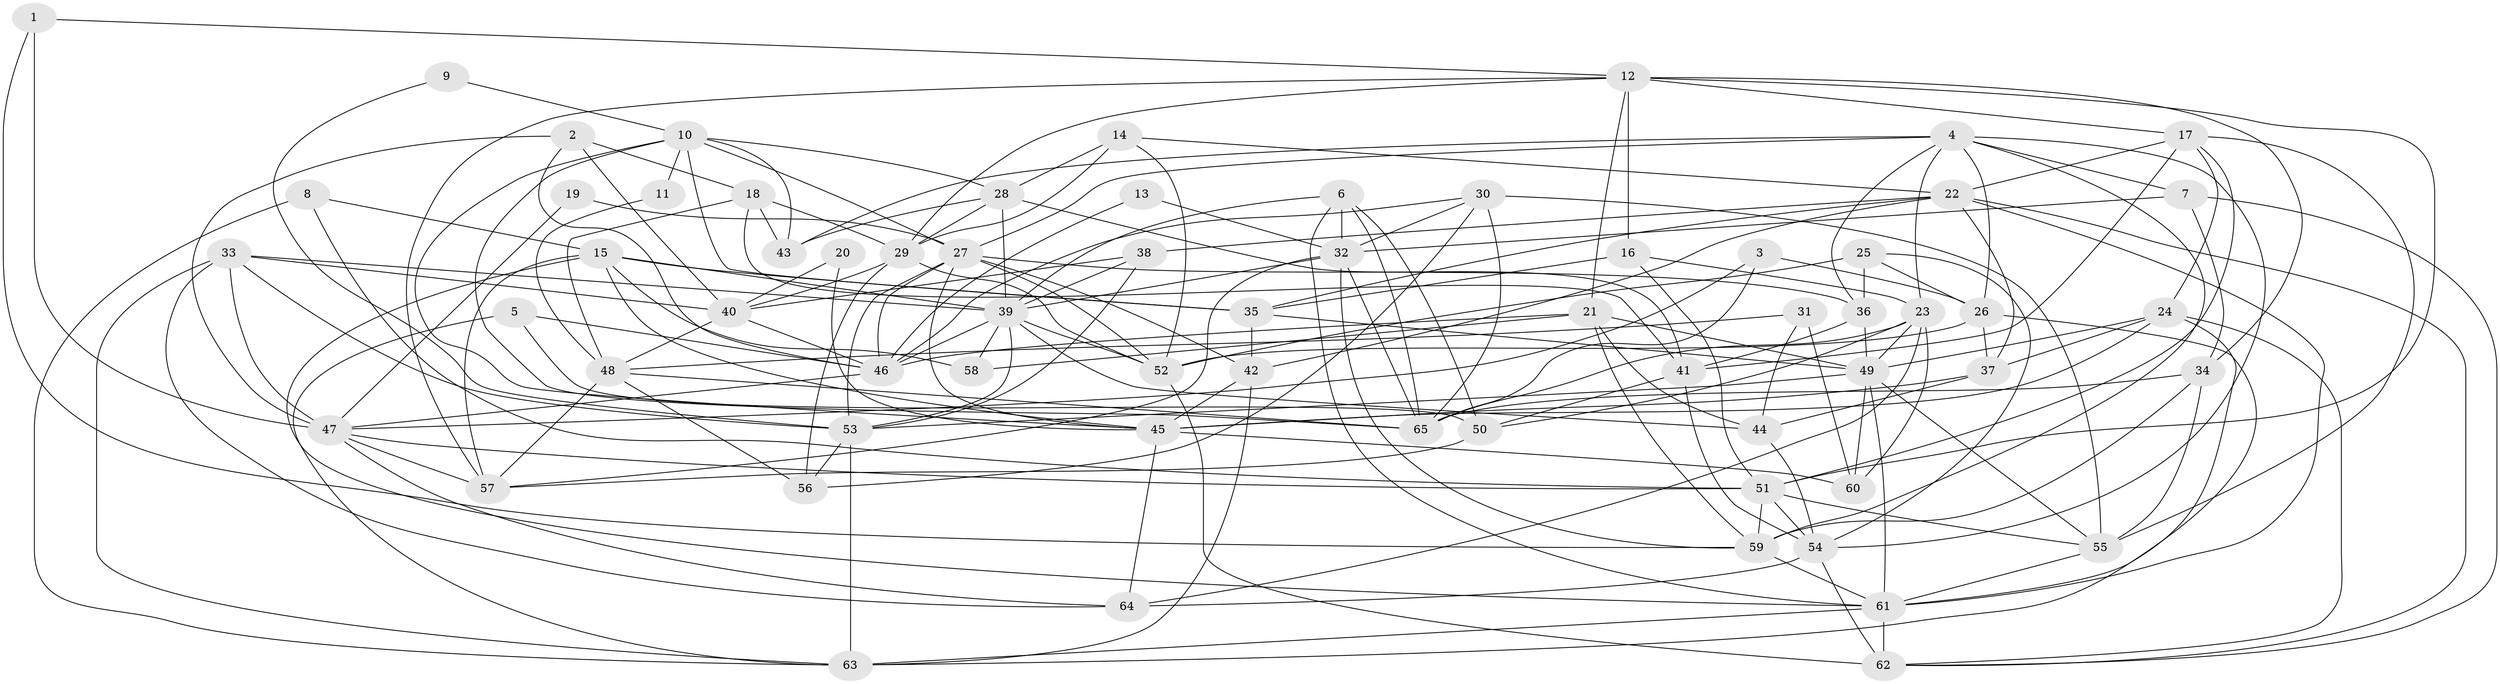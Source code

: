 // original degree distribution, {6: 0.06923076923076923, 5: 0.13076923076923078, 3: 0.23846153846153847, 4: 0.3153846153846154, 2: 0.16153846153846155, 7: 0.05384615384615385, 8: 0.023076923076923078, 9: 0.007692307692307693}
// Generated by graph-tools (version 1.1) at 2025/50/03/09/25 03:50:05]
// undirected, 65 vertices, 186 edges
graph export_dot {
graph [start="1"]
  node [color=gray90,style=filled];
  1;
  2;
  3;
  4;
  5;
  6;
  7;
  8;
  9;
  10;
  11;
  12;
  13;
  14;
  15;
  16;
  17;
  18;
  19;
  20;
  21;
  22;
  23;
  24;
  25;
  26;
  27;
  28;
  29;
  30;
  31;
  32;
  33;
  34;
  35;
  36;
  37;
  38;
  39;
  40;
  41;
  42;
  43;
  44;
  45;
  46;
  47;
  48;
  49;
  50;
  51;
  52;
  53;
  54;
  55;
  56;
  57;
  58;
  59;
  60;
  61;
  62;
  63;
  64;
  65;
  1 -- 12 [weight=1.0];
  1 -- 47 [weight=1.0];
  1 -- 59 [weight=1.0];
  2 -- 18 [weight=1.0];
  2 -- 40 [weight=1.0];
  2 -- 46 [weight=1.0];
  2 -- 47 [weight=1.0];
  3 -- 26 [weight=1.0];
  3 -- 47 [weight=1.0];
  3 -- 65 [weight=1.0];
  4 -- 7 [weight=1.0];
  4 -- 23 [weight=1.0];
  4 -- 26 [weight=1.0];
  4 -- 27 [weight=1.0];
  4 -- 36 [weight=1.0];
  4 -- 43 [weight=1.0];
  4 -- 54 [weight=1.0];
  4 -- 59 [weight=1.0];
  5 -- 46 [weight=1.0];
  5 -- 50 [weight=1.0];
  5 -- 63 [weight=1.0];
  6 -- 32 [weight=1.0];
  6 -- 39 [weight=1.0];
  6 -- 50 [weight=1.0];
  6 -- 61 [weight=1.0];
  6 -- 65 [weight=1.0];
  7 -- 32 [weight=1.0];
  7 -- 34 [weight=1.0];
  7 -- 62 [weight=1.0];
  8 -- 15 [weight=1.0];
  8 -- 51 [weight=1.0];
  8 -- 63 [weight=1.0];
  9 -- 10 [weight=1.0];
  9 -- 53 [weight=1.0];
  10 -- 11 [weight=1.0];
  10 -- 27 [weight=1.0];
  10 -- 28 [weight=1.0];
  10 -- 35 [weight=1.0];
  10 -- 43 [weight=1.0];
  10 -- 45 [weight=1.0];
  10 -- 65 [weight=1.0];
  11 -- 48 [weight=1.0];
  12 -- 16 [weight=1.0];
  12 -- 17 [weight=1.0];
  12 -- 21 [weight=1.0];
  12 -- 29 [weight=1.0];
  12 -- 34 [weight=1.0];
  12 -- 51 [weight=2.0];
  12 -- 57 [weight=1.0];
  13 -- 32 [weight=1.0];
  13 -- 46 [weight=1.0];
  14 -- 22 [weight=1.0];
  14 -- 28 [weight=1.0];
  14 -- 29 [weight=1.0];
  14 -- 52 [weight=1.0];
  15 -- 35 [weight=1.0];
  15 -- 39 [weight=1.0];
  15 -- 45 [weight=1.0];
  15 -- 57 [weight=1.0];
  15 -- 58 [weight=1.0];
  15 -- 61 [weight=1.0];
  16 -- 23 [weight=1.0];
  16 -- 35 [weight=1.0];
  16 -- 51 [weight=1.0];
  17 -- 22 [weight=1.0];
  17 -- 24 [weight=1.0];
  17 -- 41 [weight=1.0];
  17 -- 51 [weight=1.0];
  17 -- 55 [weight=1.0];
  18 -- 29 [weight=1.0];
  18 -- 41 [weight=1.0];
  18 -- 43 [weight=1.0];
  18 -- 48 [weight=1.0];
  19 -- 27 [weight=1.0];
  19 -- 47 [weight=1.0];
  20 -- 40 [weight=1.0];
  20 -- 45 [weight=1.0];
  21 -- 44 [weight=1.0];
  21 -- 46 [weight=1.0];
  21 -- 49 [weight=1.0];
  21 -- 58 [weight=1.0];
  21 -- 59 [weight=1.0];
  22 -- 35 [weight=1.0];
  22 -- 37 [weight=1.0];
  22 -- 38 [weight=1.0];
  22 -- 42 [weight=1.0];
  22 -- 61 [weight=1.0];
  22 -- 62 [weight=1.0];
  23 -- 49 [weight=1.0];
  23 -- 50 [weight=1.0];
  23 -- 60 [weight=1.0];
  23 -- 64 [weight=1.0];
  23 -- 65 [weight=1.0];
  24 -- 37 [weight=1.0];
  24 -- 45 [weight=1.0];
  24 -- 49 [weight=1.0];
  24 -- 61 [weight=1.0];
  24 -- 62 [weight=1.0];
  25 -- 26 [weight=1.0];
  25 -- 36 [weight=1.0];
  25 -- 52 [weight=1.0];
  25 -- 54 [weight=1.0];
  26 -- 37 [weight=1.0];
  26 -- 52 [weight=1.0];
  26 -- 63 [weight=1.0];
  27 -- 36 [weight=1.0];
  27 -- 42 [weight=1.0];
  27 -- 45 [weight=1.0];
  27 -- 46 [weight=1.0];
  27 -- 52 [weight=1.0];
  27 -- 53 [weight=1.0];
  28 -- 29 [weight=1.0];
  28 -- 39 [weight=1.0];
  28 -- 41 [weight=1.0];
  28 -- 43 [weight=1.0];
  29 -- 40 [weight=1.0];
  29 -- 52 [weight=1.0];
  29 -- 56 [weight=1.0];
  30 -- 32 [weight=1.0];
  30 -- 46 [weight=1.0];
  30 -- 55 [weight=1.0];
  30 -- 56 [weight=1.0];
  30 -- 65 [weight=1.0];
  31 -- 44 [weight=1.0];
  31 -- 48 [weight=1.0];
  31 -- 60 [weight=1.0];
  32 -- 39 [weight=1.0];
  32 -- 57 [weight=1.0];
  32 -- 59 [weight=1.0];
  32 -- 65 [weight=1.0];
  33 -- 39 [weight=1.0];
  33 -- 40 [weight=1.0];
  33 -- 47 [weight=1.0];
  33 -- 53 [weight=1.0];
  33 -- 63 [weight=1.0];
  33 -- 64 [weight=1.0];
  34 -- 55 [weight=1.0];
  34 -- 59 [weight=1.0];
  34 -- 65 [weight=1.0];
  35 -- 42 [weight=1.0];
  35 -- 49 [weight=1.0];
  36 -- 41 [weight=1.0];
  36 -- 49 [weight=1.0];
  37 -- 44 [weight=1.0];
  37 -- 45 [weight=1.0];
  38 -- 39 [weight=2.0];
  38 -- 40 [weight=1.0];
  38 -- 53 [weight=1.0];
  39 -- 44 [weight=1.0];
  39 -- 46 [weight=1.0];
  39 -- 52 [weight=1.0];
  39 -- 53 [weight=1.0];
  39 -- 58 [weight=1.0];
  40 -- 46 [weight=1.0];
  40 -- 48 [weight=1.0];
  41 -- 50 [weight=1.0];
  41 -- 54 [weight=1.0];
  42 -- 45 [weight=1.0];
  42 -- 63 [weight=1.0];
  44 -- 54 [weight=1.0];
  45 -- 60 [weight=1.0];
  45 -- 64 [weight=1.0];
  46 -- 47 [weight=1.0];
  47 -- 51 [weight=1.0];
  47 -- 57 [weight=1.0];
  47 -- 64 [weight=1.0];
  48 -- 56 [weight=1.0];
  48 -- 57 [weight=1.0];
  48 -- 65 [weight=1.0];
  49 -- 53 [weight=1.0];
  49 -- 55 [weight=1.0];
  49 -- 60 [weight=1.0];
  49 -- 61 [weight=1.0];
  50 -- 57 [weight=1.0];
  51 -- 54 [weight=1.0];
  51 -- 55 [weight=1.0];
  51 -- 59 [weight=1.0];
  52 -- 62 [weight=2.0];
  53 -- 56 [weight=1.0];
  53 -- 63 [weight=1.0];
  54 -- 62 [weight=1.0];
  54 -- 64 [weight=1.0];
  55 -- 61 [weight=1.0];
  59 -- 61 [weight=1.0];
  61 -- 62 [weight=1.0];
  61 -- 63 [weight=1.0];
}
